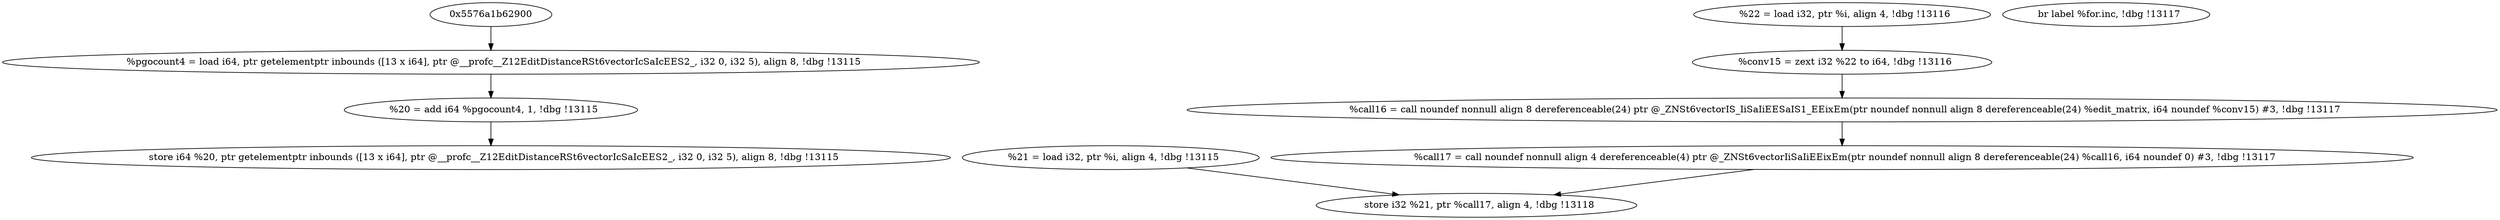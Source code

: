 digraph DDG {
  "0x5576a1b62970" [label="  %pgocount4 = load i64, ptr getelementptr inbounds ([13 x i64], ptr @__profc__Z12EditDistanceRSt6vectorIcSaIcEES2_, i32 0, i32 5), align 8, !dbg !13115"];
  "0x5576a1b62a40" [label="  %20 = add i64 %pgocount4, 1, !dbg !13115"];
  "0x5576a1b632f0" [label="  store i64 %20, ptr getelementptr inbounds ([13 x i64], ptr @__profc__Z12EditDistanceRSt6vectorIcSaIcEES2_, i32 0, i32 5), align 8, !dbg !13115"];
  "0x5576a1b63370" [label="  %21 = load i32, ptr %i, align 4, !dbg !13115"];
  "0x5576a1b633f0" [label="  %22 = load i32, ptr %i, align 4, !dbg !13116"];
  "0x5576a1b63ce0" [label="  %conv15 = zext i32 %22 to i64, !dbg !13116"];
  "0x5576a1b63d90" [label="  %call16 = call noundef nonnull align 8 dereferenceable(24) ptr @_ZNSt6vectorIS_IiSaIiEESaIS1_EEixEm(ptr noundef nonnull align 8 dereferenceable(24) %edit_matrix, i64 noundef %conv15) #3, !dbg !13117"];
  "0x5576a1b64730" [label="  %call17 = call noundef nonnull align 4 dereferenceable(4) ptr @_ZNSt6vectorIiSaIiEEixEm(ptr noundef nonnull align 8 dereferenceable(24) %call16, i64 noundef 0) #3, !dbg !13117"];
  "0x5576a1b647d0" [label="  store i32 %21, ptr %call17, align 4, !dbg !13118"];
  "0x5576a1b64880" [label="  br label %for.inc, !dbg !13117"];
  "0x5576a1b62900" -> "0x5576a1b62970";
  "0x5576a1b62970" -> "0x5576a1b62a40";
  "0x5576a1b62a40" -> "0x5576a1b632f0";
  "0x5576a1b63370" -> "0x5576a1b647d0";
  "0x5576a1b633f0" -> "0x5576a1b63ce0";
  "0x5576a1b63ce0" -> "0x5576a1b63d90";
  "0x5576a1b63d90" -> "0x5576a1b64730";
  "0x5576a1b64730" -> "0x5576a1b647d0";
}
